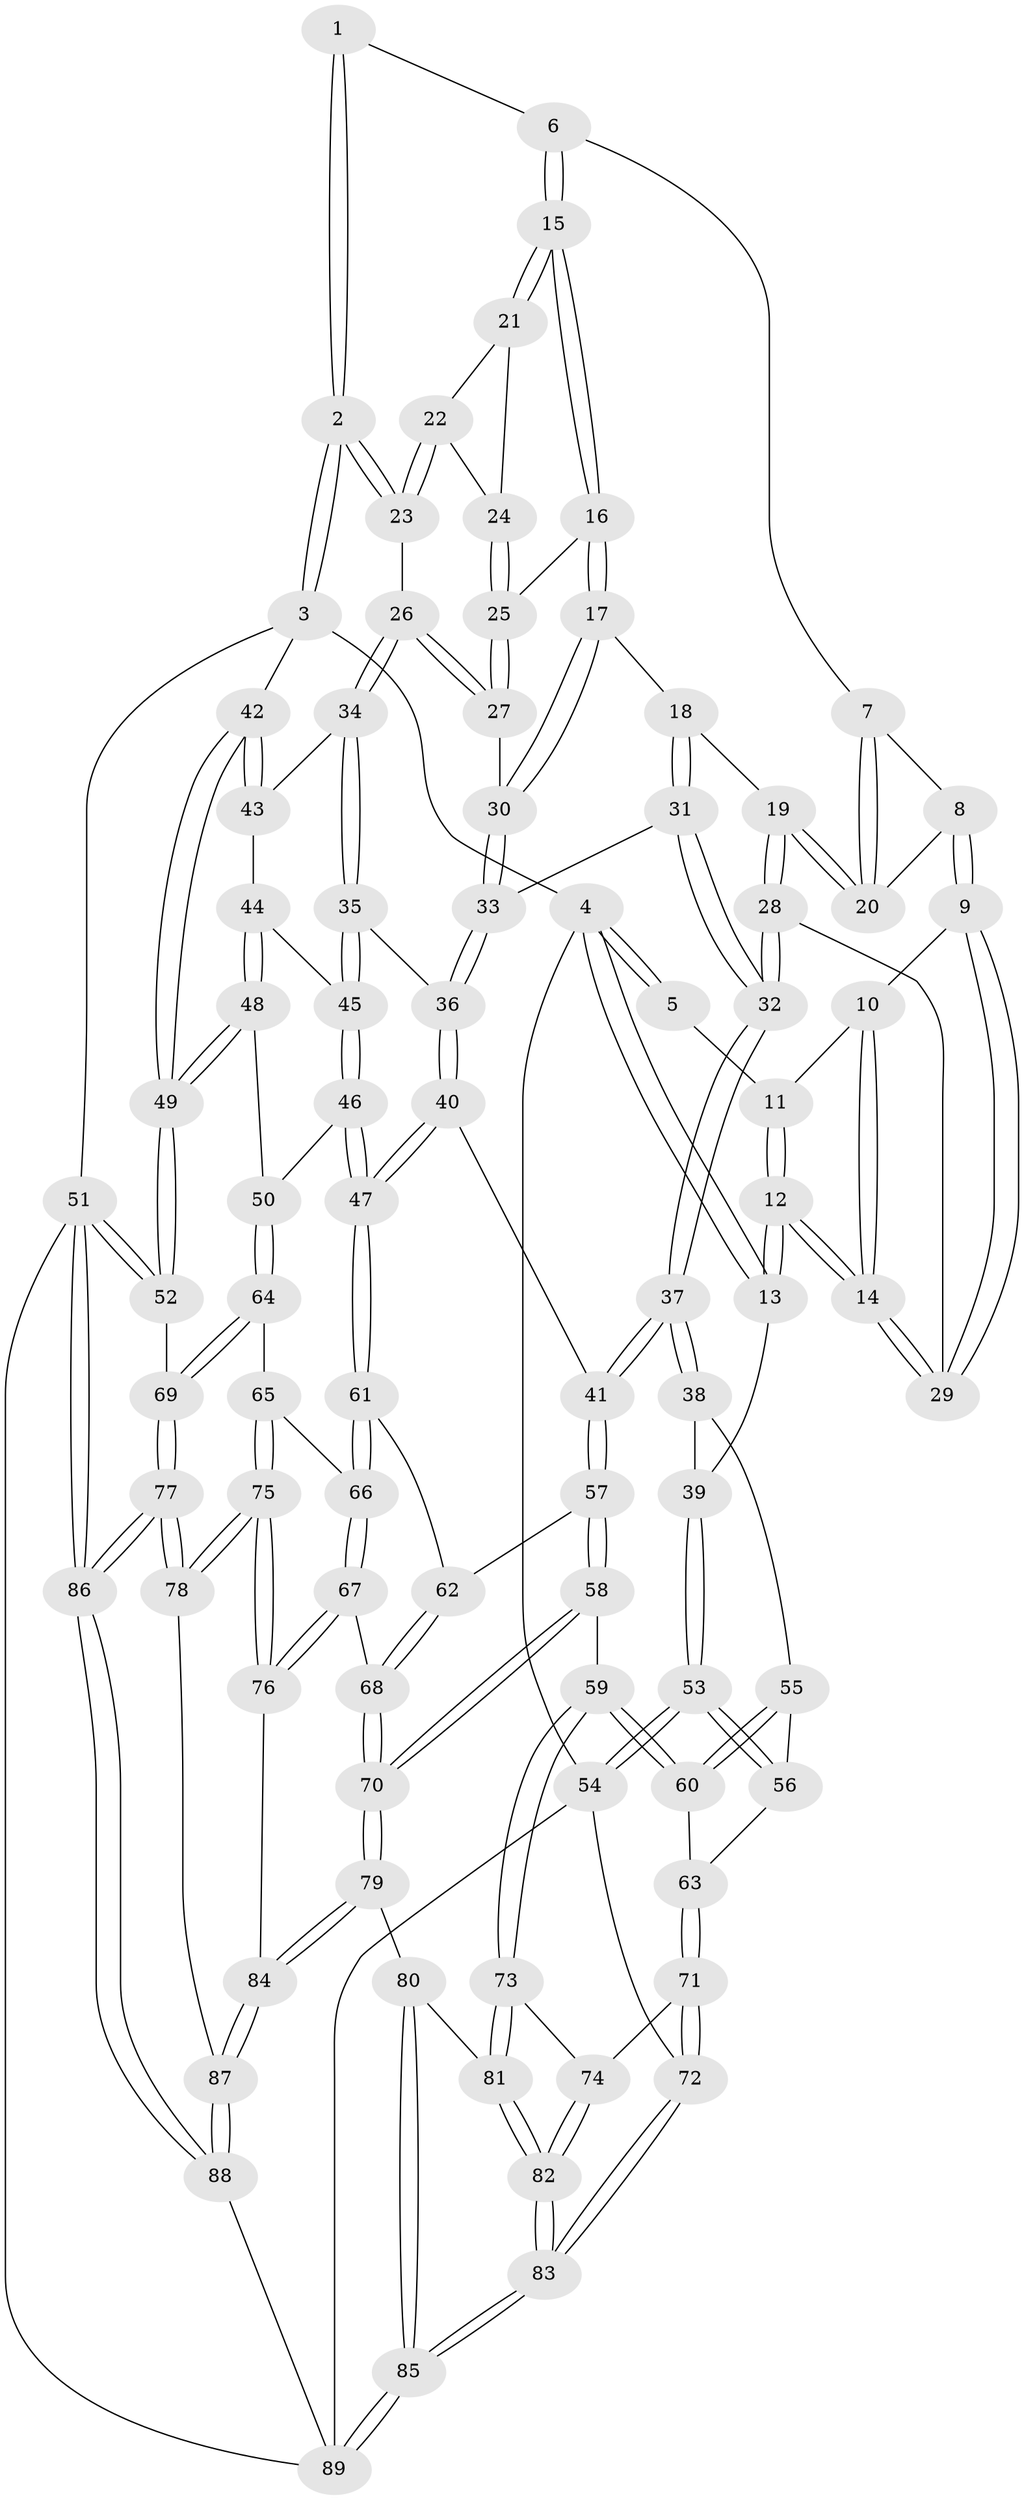 // Generated by graph-tools (version 1.1) at 2025/38/03/09/25 02:38:48]
// undirected, 89 vertices, 219 edges
graph export_dot {
graph [start="1"]
  node [color=gray90,style=filled];
  1 [pos="+0.40712434355664967+0"];
  2 [pos="+1+0"];
  3 [pos="+1+0"];
  4 [pos="+0+0"];
  5 [pos="+0.20152599701415258+0"];
  6 [pos="+0.4379387312033828+0"];
  7 [pos="+0.3590509773739988+0.06509788608499327"];
  8 [pos="+0.2512267214372962+0.0697576676603134"];
  9 [pos="+0.24665946411027492+0.06852876535316821"];
  10 [pos="+0.20755196515090038+0"];
  11 [pos="+0.20629202194767138+0"];
  12 [pos="+0+0.23354564865774696"];
  13 [pos="+0+0.2690072473995731"];
  14 [pos="+0.07819577626099593+0.21481730197843688"];
  15 [pos="+0.47666138172891287+0.05258167403580875"];
  16 [pos="+0.4726982534234673+0.0832188683505825"];
  17 [pos="+0.46078687049286554+0.14139506041861163"];
  18 [pos="+0.3922804770864252+0.17361197672780748"];
  19 [pos="+0.3784529228297927+0.17229467979718172"];
  20 [pos="+0.3485827229508923+0.11313204743706085"];
  21 [pos="+0.5188328739778393+0.056900598915411466"];
  22 [pos="+0.6745443172497633+0.0156003360249463"];
  23 [pos="+1+0"];
  24 [pos="+0.5958954988125031+0.1043287586648129"];
  25 [pos="+0.5982428980011528+0.13541382630201224"];
  26 [pos="+0.701979886362052+0.19230678554552647"];
  27 [pos="+0.606680785575639+0.17016273808383747"];
  28 [pos="+0.23471009239689336+0.2289145926936996"];
  29 [pos="+0.21857338574135488+0.21762296446807575"];
  30 [pos="+0.5243469781693241+0.2026393057930389"];
  31 [pos="+0.410391374573709+0.27048653960838753"];
  32 [pos="+0.3046886996556597+0.39806376833461127"];
  33 [pos="+0.5250443711882516+0.29033837318110145"];
  34 [pos="+0.686585044245365+0.29793608027401824"];
  35 [pos="+0.6446265321611805+0.3216794189064295"];
  36 [pos="+0.5455866628229445+0.33424628841489895"];
  37 [pos="+0.3097410393733489+0.457559457194122"];
  38 [pos="+0.28272503540634913+0.46694113002258847"];
  39 [pos="+0+0.31306785876548365"];
  40 [pos="+0.48725816560178786+0.4427599932885726"];
  41 [pos="+0.33909817024149413+0.47246088186197643"];
  42 [pos="+1+0.3201642396518749"];
  43 [pos="+0.7286441975677532+0.3256016250216229"];
  44 [pos="+0.7496102472996663+0.43638048677778724"];
  45 [pos="+0.6696556334137436+0.47367725675660155"];
  46 [pos="+0.6218731418108326+0.539383311800324"];
  47 [pos="+0.6110856164285122+0.5424574896090384"];
  48 [pos="+0.9792525455353261+0.5340877278667591"];
  49 [pos="+1+0.5395839628858928"];
  50 [pos="+0.6640690372291581+0.5543205960496996"];
  51 [pos="+1+1"];
  52 [pos="+1+0.6449365305410902"];
  53 [pos="+0+0.5907349373633162"];
  54 [pos="+0+0.7506033539402289"];
  55 [pos="+0.24669468091052604+0.5043660422065276"];
  56 [pos="+0.13791952243718686+0.5708699205319399"];
  57 [pos="+0.3902614012642981+0.6541562194500965"];
  58 [pos="+0.36701529465777444+0.7034555685597405"];
  59 [pos="+0.3131479778933869+0.7181028545005641"];
  60 [pos="+0.2266178704761381+0.6975817355757704"];
  61 [pos="+0.5855149001501944+0.6235964962872165"];
  62 [pos="+0.5038660621308929+0.6634245265491254"];
  63 [pos="+0.1756104634674903+0.714483684611285"];
  64 [pos="+0.7755871101920057+0.694945694151971"];
  65 [pos="+0.7463421566608033+0.7112795736732409"];
  66 [pos="+0.626166110474809+0.6884609160615957"];
  67 [pos="+0.5979694746114047+0.8027536423765226"];
  68 [pos="+0.5261462824288373+0.7768889153042334"];
  69 [pos="+0.9724528196478929+0.6681334953148697"];
  70 [pos="+0.414537687889531+0.8268653159300324"];
  71 [pos="+0.14989232217427245+0.7434925113125247"];
  72 [pos="+0+0.7945084470746754"];
  73 [pos="+0.25126916540048766+0.828053150954809"];
  74 [pos="+0.1793253642577344+0.7740531217922513"];
  75 [pos="+0.6660377812083937+0.9064161682109353"];
  76 [pos="+0.6482179205383385+0.890655652243976"];
  77 [pos="+0.6963375086779703+0.9606956612478327"];
  78 [pos="+0.685754003165184+0.9452398352133885"];
  79 [pos="+0.4139748377633021+0.8304380842582608"];
  80 [pos="+0.34304383373549213+0.8617680700684954"];
  81 [pos="+0.2522694277550354+0.8322931141611504"];
  82 [pos="+0.17153381846215127+0.9762437965469579"];
  83 [pos="+0.1710213922520845+0.9773243769161557"];
  84 [pos="+0.44006490757170486+0.8777781491928556"];
  85 [pos="+0.23054592070527194+1"];
  86 [pos="+0.7831793787768851+1"];
  87 [pos="+0.43791305706750216+0.9519391280525977"];
  88 [pos="+0.3566622493705924+1"];
  89 [pos="+0.248025688673301+1"];
  1 -- 2;
  1 -- 2;
  1 -- 6;
  2 -- 3;
  2 -- 3;
  2 -- 23;
  2 -- 23;
  3 -- 4;
  3 -- 42;
  3 -- 51;
  4 -- 5;
  4 -- 5;
  4 -- 13;
  4 -- 13;
  4 -- 54;
  5 -- 11;
  6 -- 7;
  6 -- 15;
  6 -- 15;
  7 -- 8;
  7 -- 20;
  7 -- 20;
  8 -- 9;
  8 -- 9;
  8 -- 20;
  9 -- 10;
  9 -- 29;
  9 -- 29;
  10 -- 11;
  10 -- 14;
  10 -- 14;
  11 -- 12;
  11 -- 12;
  12 -- 13;
  12 -- 13;
  12 -- 14;
  12 -- 14;
  13 -- 39;
  14 -- 29;
  14 -- 29;
  15 -- 16;
  15 -- 16;
  15 -- 21;
  15 -- 21;
  16 -- 17;
  16 -- 17;
  16 -- 25;
  17 -- 18;
  17 -- 30;
  17 -- 30;
  18 -- 19;
  18 -- 31;
  18 -- 31;
  19 -- 20;
  19 -- 20;
  19 -- 28;
  19 -- 28;
  21 -- 22;
  21 -- 24;
  22 -- 23;
  22 -- 23;
  22 -- 24;
  23 -- 26;
  24 -- 25;
  24 -- 25;
  25 -- 27;
  25 -- 27;
  26 -- 27;
  26 -- 27;
  26 -- 34;
  26 -- 34;
  27 -- 30;
  28 -- 29;
  28 -- 32;
  28 -- 32;
  30 -- 33;
  30 -- 33;
  31 -- 32;
  31 -- 32;
  31 -- 33;
  32 -- 37;
  32 -- 37;
  33 -- 36;
  33 -- 36;
  34 -- 35;
  34 -- 35;
  34 -- 43;
  35 -- 36;
  35 -- 45;
  35 -- 45;
  36 -- 40;
  36 -- 40;
  37 -- 38;
  37 -- 38;
  37 -- 41;
  37 -- 41;
  38 -- 39;
  38 -- 55;
  39 -- 53;
  39 -- 53;
  40 -- 41;
  40 -- 47;
  40 -- 47;
  41 -- 57;
  41 -- 57;
  42 -- 43;
  42 -- 43;
  42 -- 49;
  42 -- 49;
  43 -- 44;
  44 -- 45;
  44 -- 48;
  44 -- 48;
  45 -- 46;
  45 -- 46;
  46 -- 47;
  46 -- 47;
  46 -- 50;
  47 -- 61;
  47 -- 61;
  48 -- 49;
  48 -- 49;
  48 -- 50;
  49 -- 52;
  49 -- 52;
  50 -- 64;
  50 -- 64;
  51 -- 52;
  51 -- 52;
  51 -- 86;
  51 -- 86;
  51 -- 89;
  52 -- 69;
  53 -- 54;
  53 -- 54;
  53 -- 56;
  53 -- 56;
  54 -- 72;
  54 -- 89;
  55 -- 56;
  55 -- 60;
  55 -- 60;
  56 -- 63;
  57 -- 58;
  57 -- 58;
  57 -- 62;
  58 -- 59;
  58 -- 70;
  58 -- 70;
  59 -- 60;
  59 -- 60;
  59 -- 73;
  59 -- 73;
  60 -- 63;
  61 -- 62;
  61 -- 66;
  61 -- 66;
  62 -- 68;
  62 -- 68;
  63 -- 71;
  63 -- 71;
  64 -- 65;
  64 -- 69;
  64 -- 69;
  65 -- 66;
  65 -- 75;
  65 -- 75;
  66 -- 67;
  66 -- 67;
  67 -- 68;
  67 -- 76;
  67 -- 76;
  68 -- 70;
  68 -- 70;
  69 -- 77;
  69 -- 77;
  70 -- 79;
  70 -- 79;
  71 -- 72;
  71 -- 72;
  71 -- 74;
  72 -- 83;
  72 -- 83;
  73 -- 74;
  73 -- 81;
  73 -- 81;
  74 -- 82;
  74 -- 82;
  75 -- 76;
  75 -- 76;
  75 -- 78;
  75 -- 78;
  76 -- 84;
  77 -- 78;
  77 -- 78;
  77 -- 86;
  77 -- 86;
  78 -- 87;
  79 -- 80;
  79 -- 84;
  79 -- 84;
  80 -- 81;
  80 -- 85;
  80 -- 85;
  81 -- 82;
  81 -- 82;
  82 -- 83;
  82 -- 83;
  83 -- 85;
  83 -- 85;
  84 -- 87;
  84 -- 87;
  85 -- 89;
  85 -- 89;
  86 -- 88;
  86 -- 88;
  87 -- 88;
  87 -- 88;
  88 -- 89;
}
